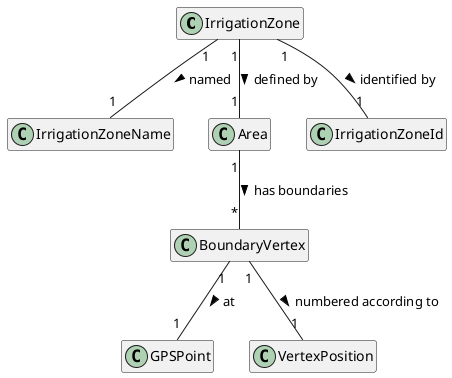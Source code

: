 @startuml smart-irrigation-model-2

hide empty members

class IrrigationZone

class IrrigationZoneName

class Area

class IrrigationZoneId

class BoundaryVertex

class GPSPoint

class VertexPosition

Area "1" -- "*" BoundaryVertex: has boundaries >
IrrigationZone "1" -- "1" Area: defined by >
IrrigationZone "1" -- "1" IrrigationZoneName: named >
IrrigationZone "1" -- "1" IrrigationZoneId: identified by >

BoundaryVertex "1" -- "1" GPSPoint : at >
BoundaryVertex "1" -- "1" VertexPosition : numbered according to >

@enduml
